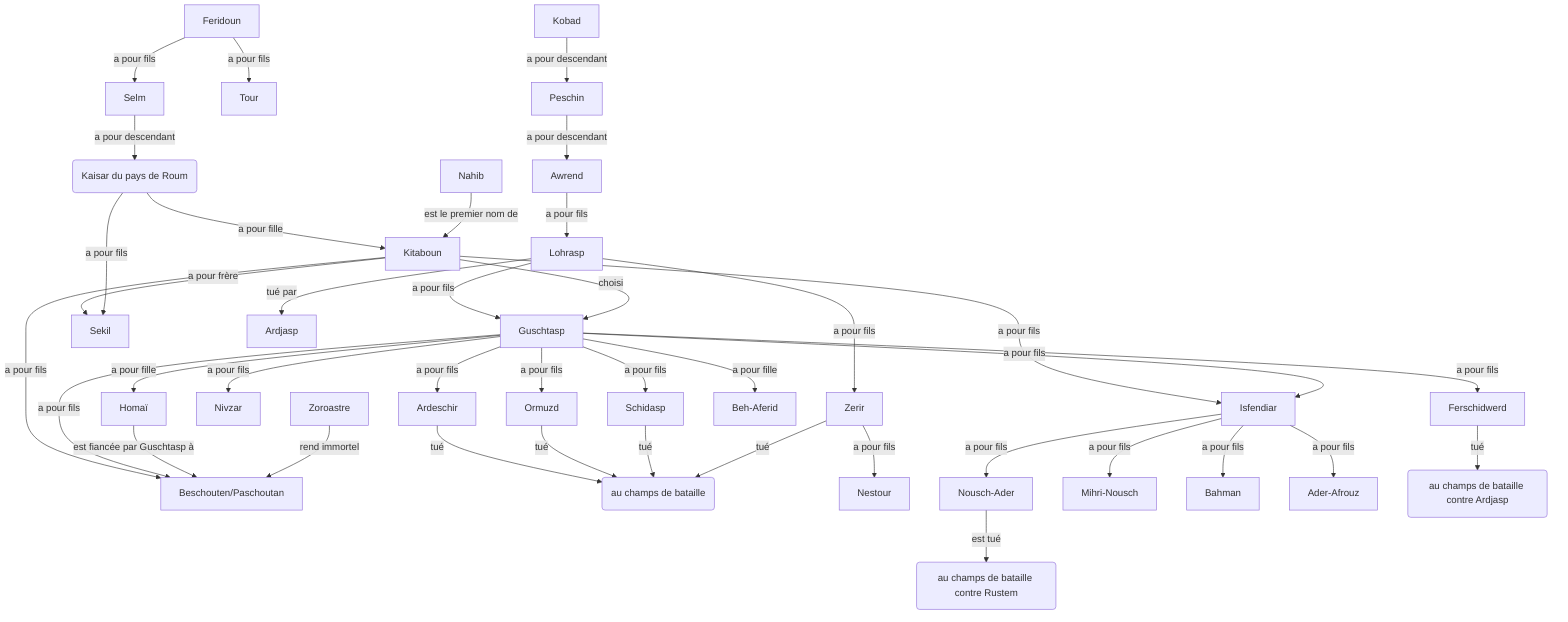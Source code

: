 graph TD
Feridoun --a pour fils--> Selm
Feridoun --a pour fils--> Tour
Selm --a pour descendant--> K(Kaisar du pays de Roum)
Kobad --a pour descendant--> Peschin
Peschin --a pour descendant--> Awrend
Awrend --a pour fils--> Lohrasp
Lohrasp --a pour fils--> Guschtasp
Kitaboun --choisi--> Guschtasp
Lohrasp --a pour fils--> Zerir
K(Kaisar du pays de Roum) --a pour fille --> Kitaboun
Nahib --est le premier nom de --> Kitaboun
Kitaboun --a pour frère--> Sekil
K(Kaisar du pays de Roum) --a pour fils--> Sekil 
Kitaboun --a pour fils--> Beschouten/Paschoutan
Kitaboun --a pour fils--> Isfendiar
Guschtasp --a pour fils--> Beschouten/Paschoutan
Guschtasp --a pour fils--> Isfendiar
Guschtasp --a pour fils--> Schidasp
Guschtasp --a pour fils--> Nivzar
Guschtasp --a pour fils--> Ardeschir
Guschtasp --a pour fils--> Ormuzd
Guschtasp --a pour fils--> Ferschidwerd
Guschtasp --a pour fille--> Homaï
Guschtasp --a pour fille--> Beh-Aferid
Ardeschir --tué --> B(au champs de bataille)
Ormuzd --tué --> B(au champs de bataille)
Schidasp --tué --> B(au champs de bataille)
Zerir --a pour fils--> Nestour
Zerir --tué --> B(au champs de bataille)
Isfendiar --a pour fils--> Nousch-Ader
Isfendiar --a pour fils--> Mihri-Nousch
Isfendiar --a pour fils--> Bahman
Isfendiar --a pour fils--> Ader-Afrouz
Homaï --est fiancée par Guschtasp à--> Beschouten/Paschoutan
Zoroastre --rend immortel--> Beschouten/Paschoutan
Lohrasp --tué par --> Ardjasp
Ferschidwerd --tué --> C(au champs de bataille contre Ardjasp)
Nousch-Ader --est tué --> D(au champs de bataille contre Rustem)